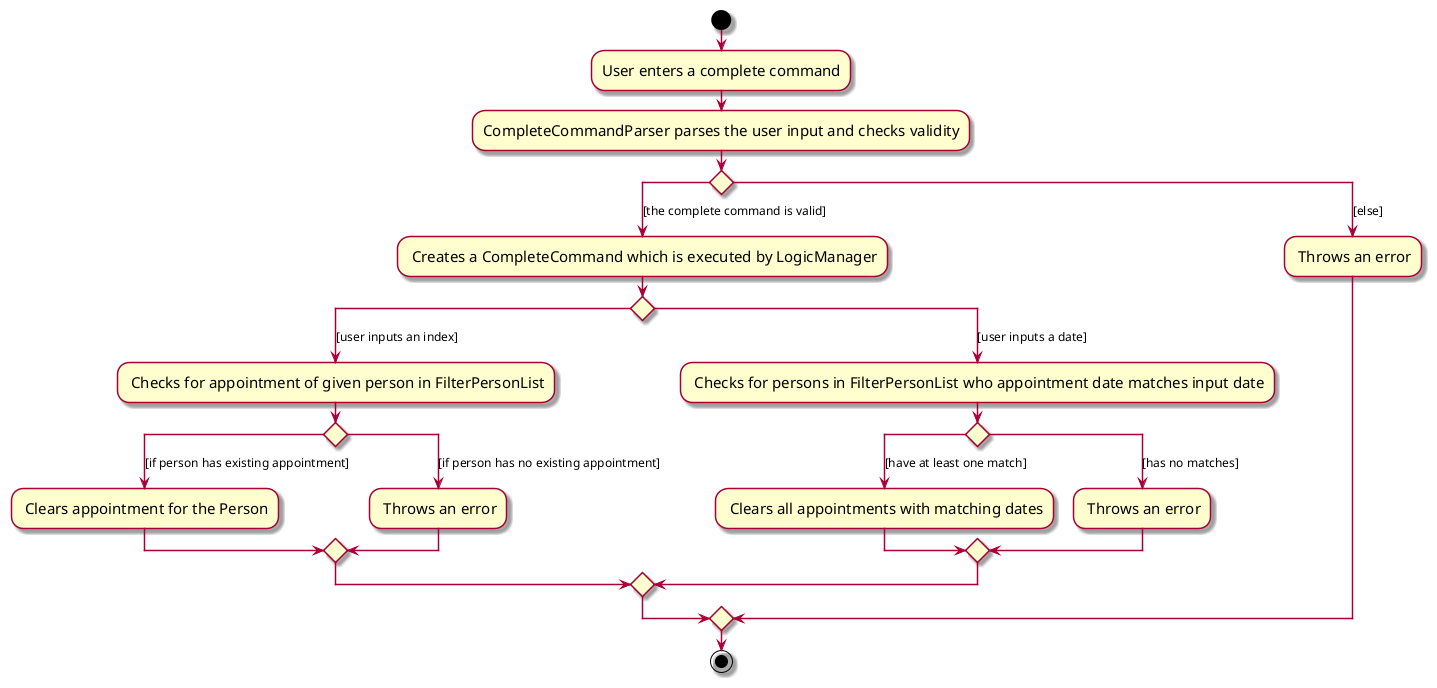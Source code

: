 @startuml
skin rose
skinparam ActivityFontSize 15
skinparam ArrowFontSize 12
start
:User enters a complete command;

:CompleteCommandParser parses the user input and checks validity;


'Since the beta syntax does not support placing the condition outside the
'diamond we place it as the true branch instead.

switch ()
case([the complete command is valid])
    : Creates a CompleteCommand which is executed by LogicManager;
    switch ()
          case ([user inputs an index])
            : Checks for appointment of given person in FilterPersonList;
            switch ()
            case([if person has existing appointment])
            : Clears appointment for the Person;
            case([if person has no existing appointment])
            : Throws an error;
            endswitch
          case ([user inputs a date])
            : Checks for persons in FilterPersonList who appointment date matches input date;
            switch()
            case([have at least one match])
            : Clears all appointments with matching dates;
            case([has no matches])
            : Throws an error;
            endswitch
        endswitch
case([else])
    : Throws an error;
endswitch
stop
@enduml

